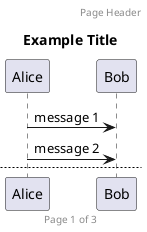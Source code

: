 @startuml

header Page Header
footer Page %page% of %lastpage%

title Example Title

Alice -> Bob : message 1
Alice -> Bob : message 2

newpage

Alice -> Bob : message 3
Alice -> Bob : message 4

newpage A Title for the\nlast page

Alice -> Bob : message 5
Alice -> Bob : message 6

@enduml